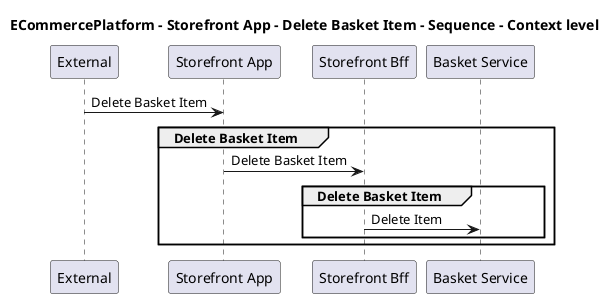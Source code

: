 @startuml

title ECommercePlatform - Storefront App - Delete Basket Item - Sequence - Context level

participant "External" as C4InterFlow.SoftwareSystems.ExternalSystem
participant "Storefront App" as ECommercePlatform.SoftwareSystems.StorefrontApp
participant "Storefront Bff" as ECommercePlatform.SoftwareSystems.StorefrontBff
participant "Basket Service" as ECommercePlatform.SoftwareSystems.BasketService

C4InterFlow.SoftwareSystems.ExternalSystem -> ECommercePlatform.SoftwareSystems.StorefrontApp : Delete Basket Item
group Delete Basket Item
ECommercePlatform.SoftwareSystems.StorefrontApp -> ECommercePlatform.SoftwareSystems.StorefrontBff : Delete Basket Item
group Delete Basket Item
ECommercePlatform.SoftwareSystems.StorefrontBff -> ECommercePlatform.SoftwareSystems.BasketService : Delete Item
end
end


@enduml
